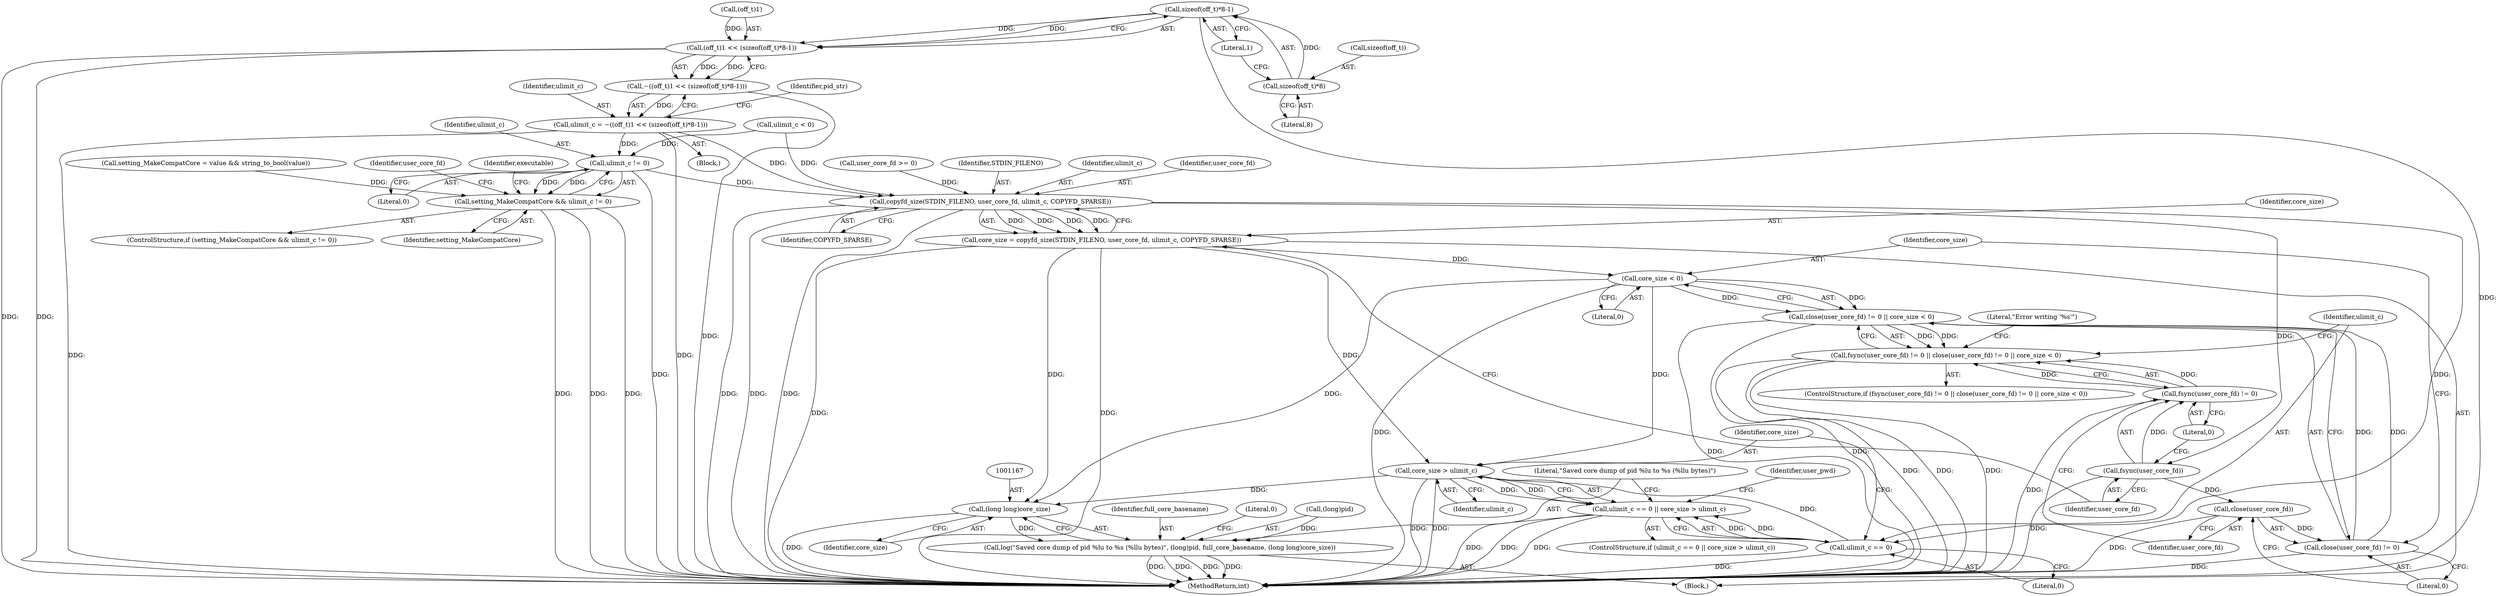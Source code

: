 digraph "0_abrt_4f2c1ddd3e3b81d2d5146b883115371f1cada9f9@API" {
"1000288" [label="(Call,sizeof(off_t)*8-1)"];
"1000289" [label="(Call,sizeof(off_t)*8)"];
"1000284" [label="(Call,(off_t)1 << (sizeof(off_t)*8-1))"];
"1000283" [label="(Call,~((off_t)1 << (sizeof(off_t)*8-1)))"];
"1000281" [label="(Call,ulimit_c = ~((off_t)1 << (sizeof(off_t)*8-1)))"];
"1000439" [label="(Call,ulimit_c != 0)"];
"1000437" [label="(Call,setting_MakeCompatCore && ulimit_c != 0)"];
"1001116" [label="(Call,copyfd_size(STDIN_FILENO, user_core_fd, ulimit_c, COPYFD_SPARSE))"];
"1001114" [label="(Call,core_size = copyfd_size(STDIN_FILENO, user_core_fd, ulimit_c, COPYFD_SPARSE))"];
"1001132" [label="(Call,core_size < 0)"];
"1001127" [label="(Call,close(user_core_fd) != 0 || core_size < 0)"];
"1001122" [label="(Call,fsync(user_core_fd) != 0 || close(user_core_fd) != 0 || core_size < 0)"];
"1001150" [label="(Call,core_size > ulimit_c)"];
"1001146" [label="(Call,ulimit_c == 0 || core_size > ulimit_c)"];
"1001166" [label="(Call,(long long)core_size)"];
"1001160" [label="(Call,log(\"Saved core dump of pid %lu to %s (%llu bytes)\", (long)pid, full_core_basename, (long long)core_size))"];
"1001124" [label="(Call,fsync(user_core_fd))"];
"1001123" [label="(Call,fsync(user_core_fd) != 0)"];
"1001129" [label="(Call,close(user_core_fd))"];
"1001128" [label="(Call,close(user_core_fd) != 0)"];
"1001147" [label="(Call,ulimit_c == 0)"];
"1001150" [label="(Call,core_size > ulimit_c)"];
"1000283" [label="(Call,~((off_t)1 << (sizeof(off_t)*8-1)))"];
"1001130" [label="(Identifier,user_core_fd)"];
"1000288" [label="(Call,sizeof(off_t)*8-1)"];
"1001132" [label="(Call,core_size < 0)"];
"1001131" [label="(Literal,0)"];
"1000438" [label="(Identifier,setting_MakeCompatCore)"];
"1000440" [label="(Identifier,ulimit_c)"];
"1000289" [label="(Call,sizeof(off_t)*8)"];
"1001109" [label="(Call,user_core_fd >= 0)"];
"1001166" [label="(Call,(long long)core_size)"];
"1000280" [label="(Block,)"];
"1001152" [label="(Identifier,ulimit_c)"];
"1000443" [label="(Identifier,user_core_fd)"];
"1001145" [label="(ControlStructure,if (ulimit_c == 0 || core_size > ulimit_c))"];
"1001116" [label="(Call,copyfd_size(STDIN_FILENO, user_core_fd, ulimit_c, COPYFD_SPARSE))"];
"1000285" [label="(Call,(off_t)1)"];
"1001122" [label="(Call,fsync(user_core_fd) != 0 || close(user_core_fd) != 0 || core_size < 0)"];
"1001151" [label="(Identifier,core_size)"];
"1001165" [label="(Identifier,full_core_basename)"];
"1001127" [label="(Call,close(user_core_fd) != 0 || core_size < 0)"];
"1000277" [label="(Call,ulimit_c < 0)"];
"1000436" [label="(ControlStructure,if (setting_MakeCompatCore && ulimit_c != 0))"];
"1000454" [label="(Identifier,executable)"];
"1001155" [label="(Identifier,user_pwd)"];
"1001121" [label="(ControlStructure,if (fsync(user_core_fd) != 0 || close(user_core_fd) != 0 || core_size < 0))"];
"1001117" [label="(Identifier,STDIN_FILENO)"];
"1000296" [label="(Identifier,pid_str)"];
"1001114" [label="(Call,core_size = copyfd_size(STDIN_FILENO, user_core_fd, ulimit_c, COPYFD_SPARSE))"];
"1001129" [label="(Call,close(user_core_fd))"];
"1001126" [label="(Literal,0)"];
"1001119" [label="(Identifier,ulimit_c)"];
"1000439" [label="(Call,ulimit_c != 0)"];
"1000292" [label="(Literal,8)"];
"1001146" [label="(Call,ulimit_c == 0 || core_size > ulimit_c)"];
"1000441" [label="(Literal,0)"];
"1001123" [label="(Call,fsync(user_core_fd) != 0)"];
"1001125" [label="(Identifier,user_core_fd)"];
"1000281" [label="(Call,ulimit_c = ~((off_t)1 << (sizeof(off_t)*8-1)))"];
"1001149" [label="(Literal,0)"];
"1001171" [label="(MethodReturn,int)"];
"1000290" [label="(Call,sizeof(off_t))"];
"1001147" [label="(Call,ulimit_c == 0)"];
"1001161" [label="(Literal,\"Saved core dump of pid %lu to %s (%llu bytes)\")"];
"1001112" [label="(Block,)"];
"1001168" [label="(Identifier,core_size)"];
"1000284" [label="(Call,(off_t)1 << (sizeof(off_t)*8-1))"];
"1000282" [label="(Identifier,ulimit_c)"];
"1000437" [label="(Call,setting_MakeCompatCore && ulimit_c != 0)"];
"1001118" [label="(Identifier,user_core_fd)"];
"1001160" [label="(Call,log(\"Saved core dump of pid %lu to %s (%llu bytes)\", (long)pid, full_core_basename, (long long)core_size))"];
"1001170" [label="(Literal,0)"];
"1001162" [label="(Call,(long)pid)"];
"1000293" [label="(Literal,1)"];
"1000223" [label="(Call,setting_MakeCompatCore = value && string_to_bool(value))"];
"1001120" [label="(Identifier,COPYFD_SPARSE)"];
"1001148" [label="(Identifier,ulimit_c)"];
"1001115" [label="(Identifier,core_size)"];
"1001128" [label="(Call,close(user_core_fd) != 0)"];
"1001137" [label="(Literal,\"Error writing '%s'\")"];
"1001124" [label="(Call,fsync(user_core_fd))"];
"1001133" [label="(Identifier,core_size)"];
"1001134" [label="(Literal,0)"];
"1000288" -> "1000284"  [label="AST: "];
"1000288" -> "1000293"  [label="CFG: "];
"1000289" -> "1000288"  [label="AST: "];
"1000293" -> "1000288"  [label="AST: "];
"1000284" -> "1000288"  [label="CFG: "];
"1000288" -> "1001171"  [label="DDG: "];
"1000288" -> "1000284"  [label="DDG: "];
"1000288" -> "1000284"  [label="DDG: "];
"1000289" -> "1000288"  [label="DDG: "];
"1000289" -> "1000292"  [label="CFG: "];
"1000290" -> "1000289"  [label="AST: "];
"1000292" -> "1000289"  [label="AST: "];
"1000293" -> "1000289"  [label="CFG: "];
"1000284" -> "1000283"  [label="AST: "];
"1000285" -> "1000284"  [label="AST: "];
"1000283" -> "1000284"  [label="CFG: "];
"1000284" -> "1001171"  [label="DDG: "];
"1000284" -> "1001171"  [label="DDG: "];
"1000284" -> "1000283"  [label="DDG: "];
"1000284" -> "1000283"  [label="DDG: "];
"1000285" -> "1000284"  [label="DDG: "];
"1000283" -> "1000281"  [label="AST: "];
"1000281" -> "1000283"  [label="CFG: "];
"1000283" -> "1001171"  [label="DDG: "];
"1000283" -> "1000281"  [label="DDG: "];
"1000281" -> "1000280"  [label="AST: "];
"1000282" -> "1000281"  [label="AST: "];
"1000296" -> "1000281"  [label="CFG: "];
"1000281" -> "1001171"  [label="DDG: "];
"1000281" -> "1001171"  [label="DDG: "];
"1000281" -> "1000439"  [label="DDG: "];
"1000281" -> "1001116"  [label="DDG: "];
"1000439" -> "1000437"  [label="AST: "];
"1000439" -> "1000441"  [label="CFG: "];
"1000440" -> "1000439"  [label="AST: "];
"1000441" -> "1000439"  [label="AST: "];
"1000437" -> "1000439"  [label="CFG: "];
"1000439" -> "1001171"  [label="DDG: "];
"1000439" -> "1000437"  [label="DDG: "];
"1000439" -> "1000437"  [label="DDG: "];
"1000277" -> "1000439"  [label="DDG: "];
"1000439" -> "1001116"  [label="DDG: "];
"1000437" -> "1000436"  [label="AST: "];
"1000437" -> "1000438"  [label="CFG: "];
"1000438" -> "1000437"  [label="AST: "];
"1000443" -> "1000437"  [label="CFG: "];
"1000454" -> "1000437"  [label="CFG: "];
"1000437" -> "1001171"  [label="DDG: "];
"1000437" -> "1001171"  [label="DDG: "];
"1000437" -> "1001171"  [label="DDG: "];
"1000223" -> "1000437"  [label="DDG: "];
"1001116" -> "1001114"  [label="AST: "];
"1001116" -> "1001120"  [label="CFG: "];
"1001117" -> "1001116"  [label="AST: "];
"1001118" -> "1001116"  [label="AST: "];
"1001119" -> "1001116"  [label="AST: "];
"1001120" -> "1001116"  [label="AST: "];
"1001114" -> "1001116"  [label="CFG: "];
"1001116" -> "1001171"  [label="DDG: "];
"1001116" -> "1001171"  [label="DDG: "];
"1001116" -> "1001171"  [label="DDG: "];
"1001116" -> "1001114"  [label="DDG: "];
"1001116" -> "1001114"  [label="DDG: "];
"1001116" -> "1001114"  [label="DDG: "];
"1001116" -> "1001114"  [label="DDG: "];
"1001109" -> "1001116"  [label="DDG: "];
"1000277" -> "1001116"  [label="DDG: "];
"1001116" -> "1001124"  [label="DDG: "];
"1001116" -> "1001147"  [label="DDG: "];
"1001114" -> "1001112"  [label="AST: "];
"1001115" -> "1001114"  [label="AST: "];
"1001125" -> "1001114"  [label="CFG: "];
"1001114" -> "1001171"  [label="DDG: "];
"1001114" -> "1001171"  [label="DDG: "];
"1001114" -> "1001132"  [label="DDG: "];
"1001114" -> "1001150"  [label="DDG: "];
"1001114" -> "1001166"  [label="DDG: "];
"1001132" -> "1001127"  [label="AST: "];
"1001132" -> "1001134"  [label="CFG: "];
"1001133" -> "1001132"  [label="AST: "];
"1001134" -> "1001132"  [label="AST: "];
"1001127" -> "1001132"  [label="CFG: "];
"1001132" -> "1001171"  [label="DDG: "];
"1001132" -> "1001127"  [label="DDG: "];
"1001132" -> "1001127"  [label="DDG: "];
"1001132" -> "1001150"  [label="DDG: "];
"1001132" -> "1001166"  [label="DDG: "];
"1001127" -> "1001122"  [label="AST: "];
"1001127" -> "1001128"  [label="CFG: "];
"1001128" -> "1001127"  [label="AST: "];
"1001122" -> "1001127"  [label="CFG: "];
"1001127" -> "1001171"  [label="DDG: "];
"1001127" -> "1001171"  [label="DDG: "];
"1001127" -> "1001122"  [label="DDG: "];
"1001127" -> "1001122"  [label="DDG: "];
"1001128" -> "1001127"  [label="DDG: "];
"1001128" -> "1001127"  [label="DDG: "];
"1001122" -> "1001121"  [label="AST: "];
"1001122" -> "1001123"  [label="CFG: "];
"1001123" -> "1001122"  [label="AST: "];
"1001137" -> "1001122"  [label="CFG: "];
"1001148" -> "1001122"  [label="CFG: "];
"1001122" -> "1001171"  [label="DDG: "];
"1001122" -> "1001171"  [label="DDG: "];
"1001122" -> "1001171"  [label="DDG: "];
"1001123" -> "1001122"  [label="DDG: "];
"1001123" -> "1001122"  [label="DDG: "];
"1001150" -> "1001146"  [label="AST: "];
"1001150" -> "1001152"  [label="CFG: "];
"1001151" -> "1001150"  [label="AST: "];
"1001152" -> "1001150"  [label="AST: "];
"1001146" -> "1001150"  [label="CFG: "];
"1001150" -> "1001171"  [label="DDG: "];
"1001150" -> "1001171"  [label="DDG: "];
"1001150" -> "1001146"  [label="DDG: "];
"1001150" -> "1001146"  [label="DDG: "];
"1001147" -> "1001150"  [label="DDG: "];
"1001150" -> "1001166"  [label="DDG: "];
"1001146" -> "1001145"  [label="AST: "];
"1001146" -> "1001147"  [label="CFG: "];
"1001147" -> "1001146"  [label="AST: "];
"1001155" -> "1001146"  [label="CFG: "];
"1001161" -> "1001146"  [label="CFG: "];
"1001146" -> "1001171"  [label="DDG: "];
"1001146" -> "1001171"  [label="DDG: "];
"1001146" -> "1001171"  [label="DDG: "];
"1001147" -> "1001146"  [label="DDG: "];
"1001147" -> "1001146"  [label="DDG: "];
"1001166" -> "1001160"  [label="AST: "];
"1001166" -> "1001168"  [label="CFG: "];
"1001167" -> "1001166"  [label="AST: "];
"1001168" -> "1001166"  [label="AST: "];
"1001160" -> "1001166"  [label="CFG: "];
"1001166" -> "1001171"  [label="DDG: "];
"1001166" -> "1001160"  [label="DDG: "];
"1001160" -> "1001112"  [label="AST: "];
"1001161" -> "1001160"  [label="AST: "];
"1001162" -> "1001160"  [label="AST: "];
"1001165" -> "1001160"  [label="AST: "];
"1001170" -> "1001160"  [label="CFG: "];
"1001160" -> "1001171"  [label="DDG: "];
"1001160" -> "1001171"  [label="DDG: "];
"1001160" -> "1001171"  [label="DDG: "];
"1001160" -> "1001171"  [label="DDG: "];
"1001162" -> "1001160"  [label="DDG: "];
"1001124" -> "1001123"  [label="AST: "];
"1001124" -> "1001125"  [label="CFG: "];
"1001125" -> "1001124"  [label="AST: "];
"1001126" -> "1001124"  [label="CFG: "];
"1001124" -> "1001171"  [label="DDG: "];
"1001124" -> "1001123"  [label="DDG: "];
"1001124" -> "1001129"  [label="DDG: "];
"1001123" -> "1001126"  [label="CFG: "];
"1001126" -> "1001123"  [label="AST: "];
"1001130" -> "1001123"  [label="CFG: "];
"1001123" -> "1001171"  [label="DDG: "];
"1001129" -> "1001128"  [label="AST: "];
"1001129" -> "1001130"  [label="CFG: "];
"1001130" -> "1001129"  [label="AST: "];
"1001131" -> "1001129"  [label="CFG: "];
"1001129" -> "1001171"  [label="DDG: "];
"1001129" -> "1001128"  [label="DDG: "];
"1001128" -> "1001131"  [label="CFG: "];
"1001131" -> "1001128"  [label="AST: "];
"1001133" -> "1001128"  [label="CFG: "];
"1001128" -> "1001171"  [label="DDG: "];
"1001147" -> "1001149"  [label="CFG: "];
"1001148" -> "1001147"  [label="AST: "];
"1001149" -> "1001147"  [label="AST: "];
"1001151" -> "1001147"  [label="CFG: "];
"1001147" -> "1001171"  [label="DDG: "];
}
